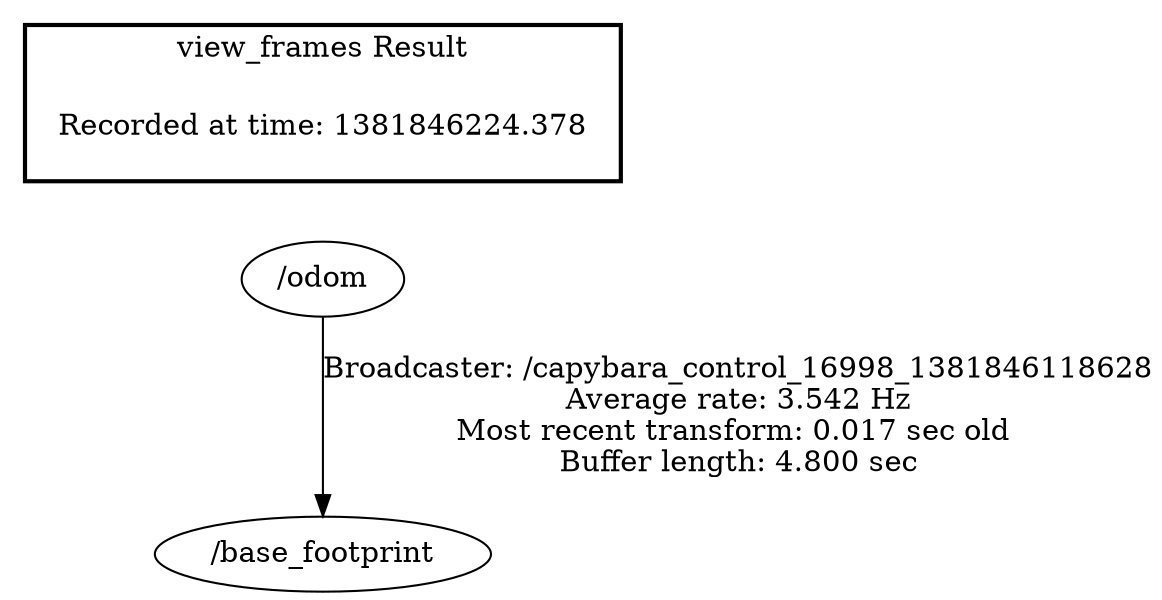 digraph G {
"/odom" -> "/base_footprint"[label="Broadcaster: /capybara_control_16998_1381846118628\nAverage rate: 3.542 Hz\nMost recent transform: 0.017 sec old \nBuffer length: 4.800 sec\n"];
edge [style=invis];
 subgraph cluster_legend { style=bold; color=black; label ="view_frames Result";
"Recorded at time: 1381846224.378"[ shape=plaintext ] ;
 }->"/odom";
}